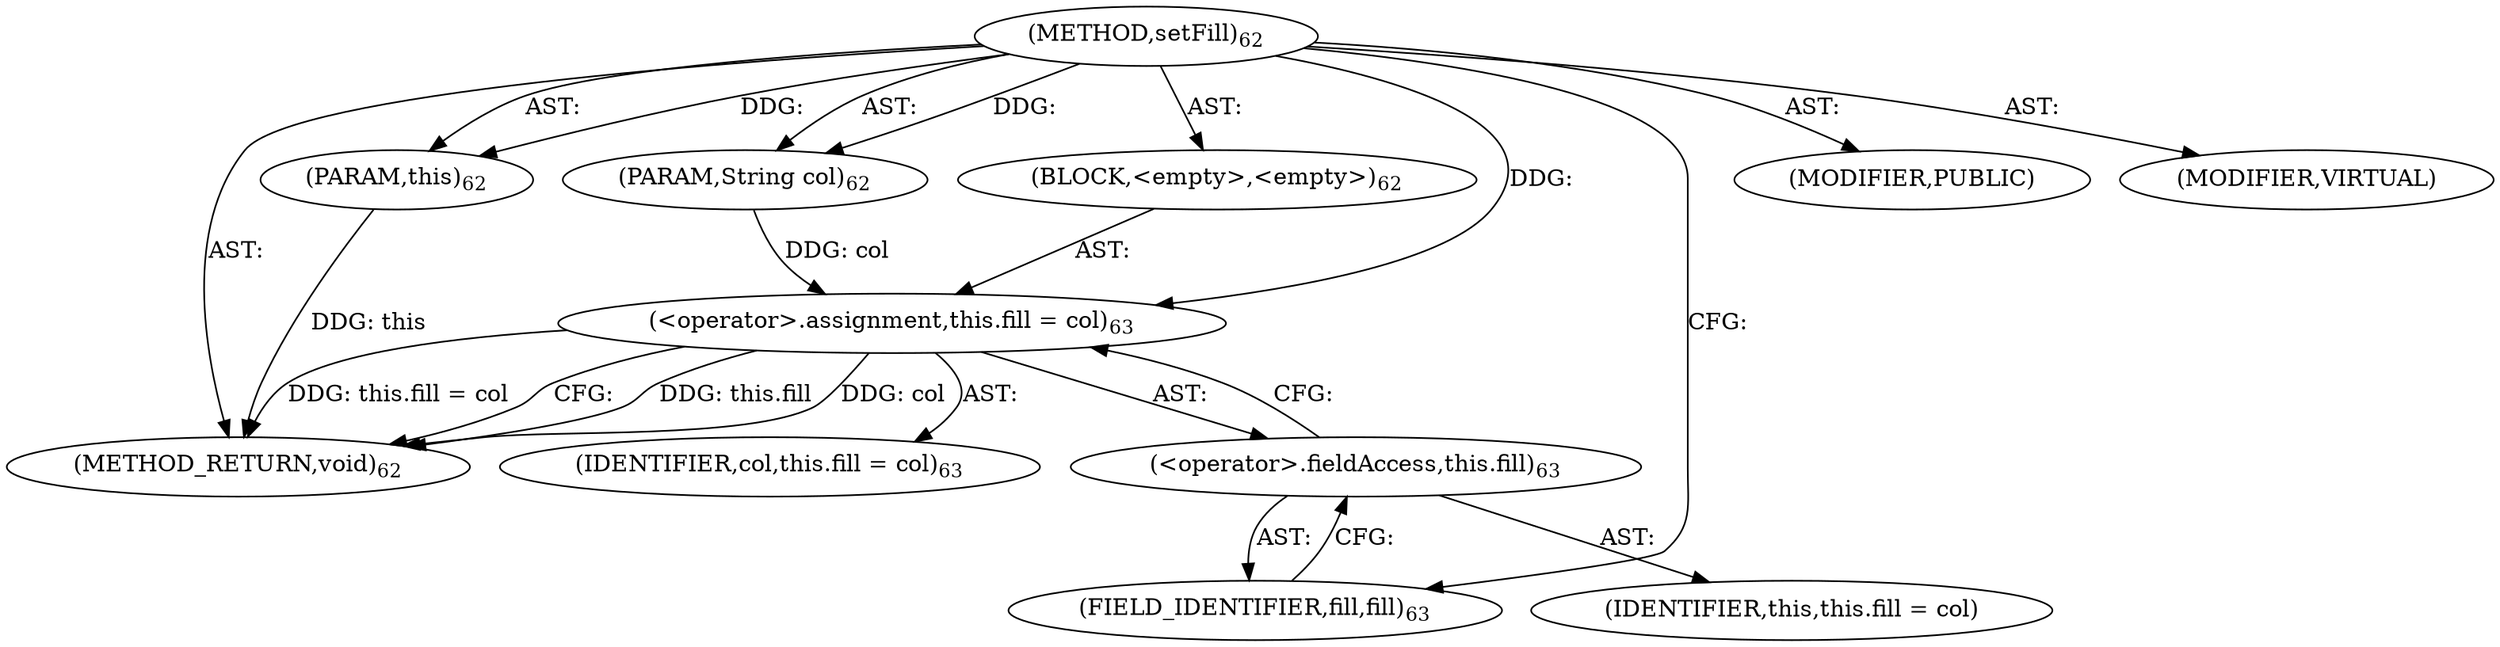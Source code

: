 digraph "setFill" {  
"111669149696" [label = <(METHOD,setFill)<SUB>62</SUB>> ]
"115964116992" [label = <(PARAM,this)<SUB>62</SUB>> ]
"115964116993" [label = <(PARAM,String col)<SUB>62</SUB>> ]
"25769803776" [label = <(BLOCK,&lt;empty&gt;,&lt;empty&gt;)<SUB>62</SUB>> ]
"30064771072" [label = <(&lt;operator&gt;.assignment,this.fill = col)<SUB>63</SUB>> ]
"30064771073" [label = <(&lt;operator&gt;.fieldAccess,this.fill)<SUB>63</SUB>> ]
"68719476736" [label = <(IDENTIFIER,this,this.fill = col)> ]
"55834574848" [label = <(FIELD_IDENTIFIER,fill,fill)<SUB>63</SUB>> ]
"68719476737" [label = <(IDENTIFIER,col,this.fill = col)<SUB>63</SUB>> ]
"133143986179" [label = <(MODIFIER,PUBLIC)> ]
"133143986180" [label = <(MODIFIER,VIRTUAL)> ]
"128849018880" [label = <(METHOD_RETURN,void)<SUB>62</SUB>> ]
  "111669149696" -> "115964116992"  [ label = "AST: "] 
  "111669149696" -> "115964116993"  [ label = "AST: "] 
  "111669149696" -> "25769803776"  [ label = "AST: "] 
  "111669149696" -> "133143986179"  [ label = "AST: "] 
  "111669149696" -> "133143986180"  [ label = "AST: "] 
  "111669149696" -> "128849018880"  [ label = "AST: "] 
  "25769803776" -> "30064771072"  [ label = "AST: "] 
  "30064771072" -> "30064771073"  [ label = "AST: "] 
  "30064771072" -> "68719476737"  [ label = "AST: "] 
  "30064771073" -> "68719476736"  [ label = "AST: "] 
  "30064771073" -> "55834574848"  [ label = "AST: "] 
  "30064771072" -> "128849018880"  [ label = "CFG: "] 
  "30064771073" -> "30064771072"  [ label = "CFG: "] 
  "55834574848" -> "30064771073"  [ label = "CFG: "] 
  "111669149696" -> "55834574848"  [ label = "CFG: "] 
  "115964116992" -> "128849018880"  [ label = "DDG: this"] 
  "30064771072" -> "128849018880"  [ label = "DDG: this.fill"] 
  "30064771072" -> "128849018880"  [ label = "DDG: col"] 
  "30064771072" -> "128849018880"  [ label = "DDG: this.fill = col"] 
  "111669149696" -> "115964116992"  [ label = "DDG: "] 
  "111669149696" -> "115964116993"  [ label = "DDG: "] 
  "115964116993" -> "30064771072"  [ label = "DDG: col"] 
  "111669149696" -> "30064771072"  [ label = "DDG: "] 
}
